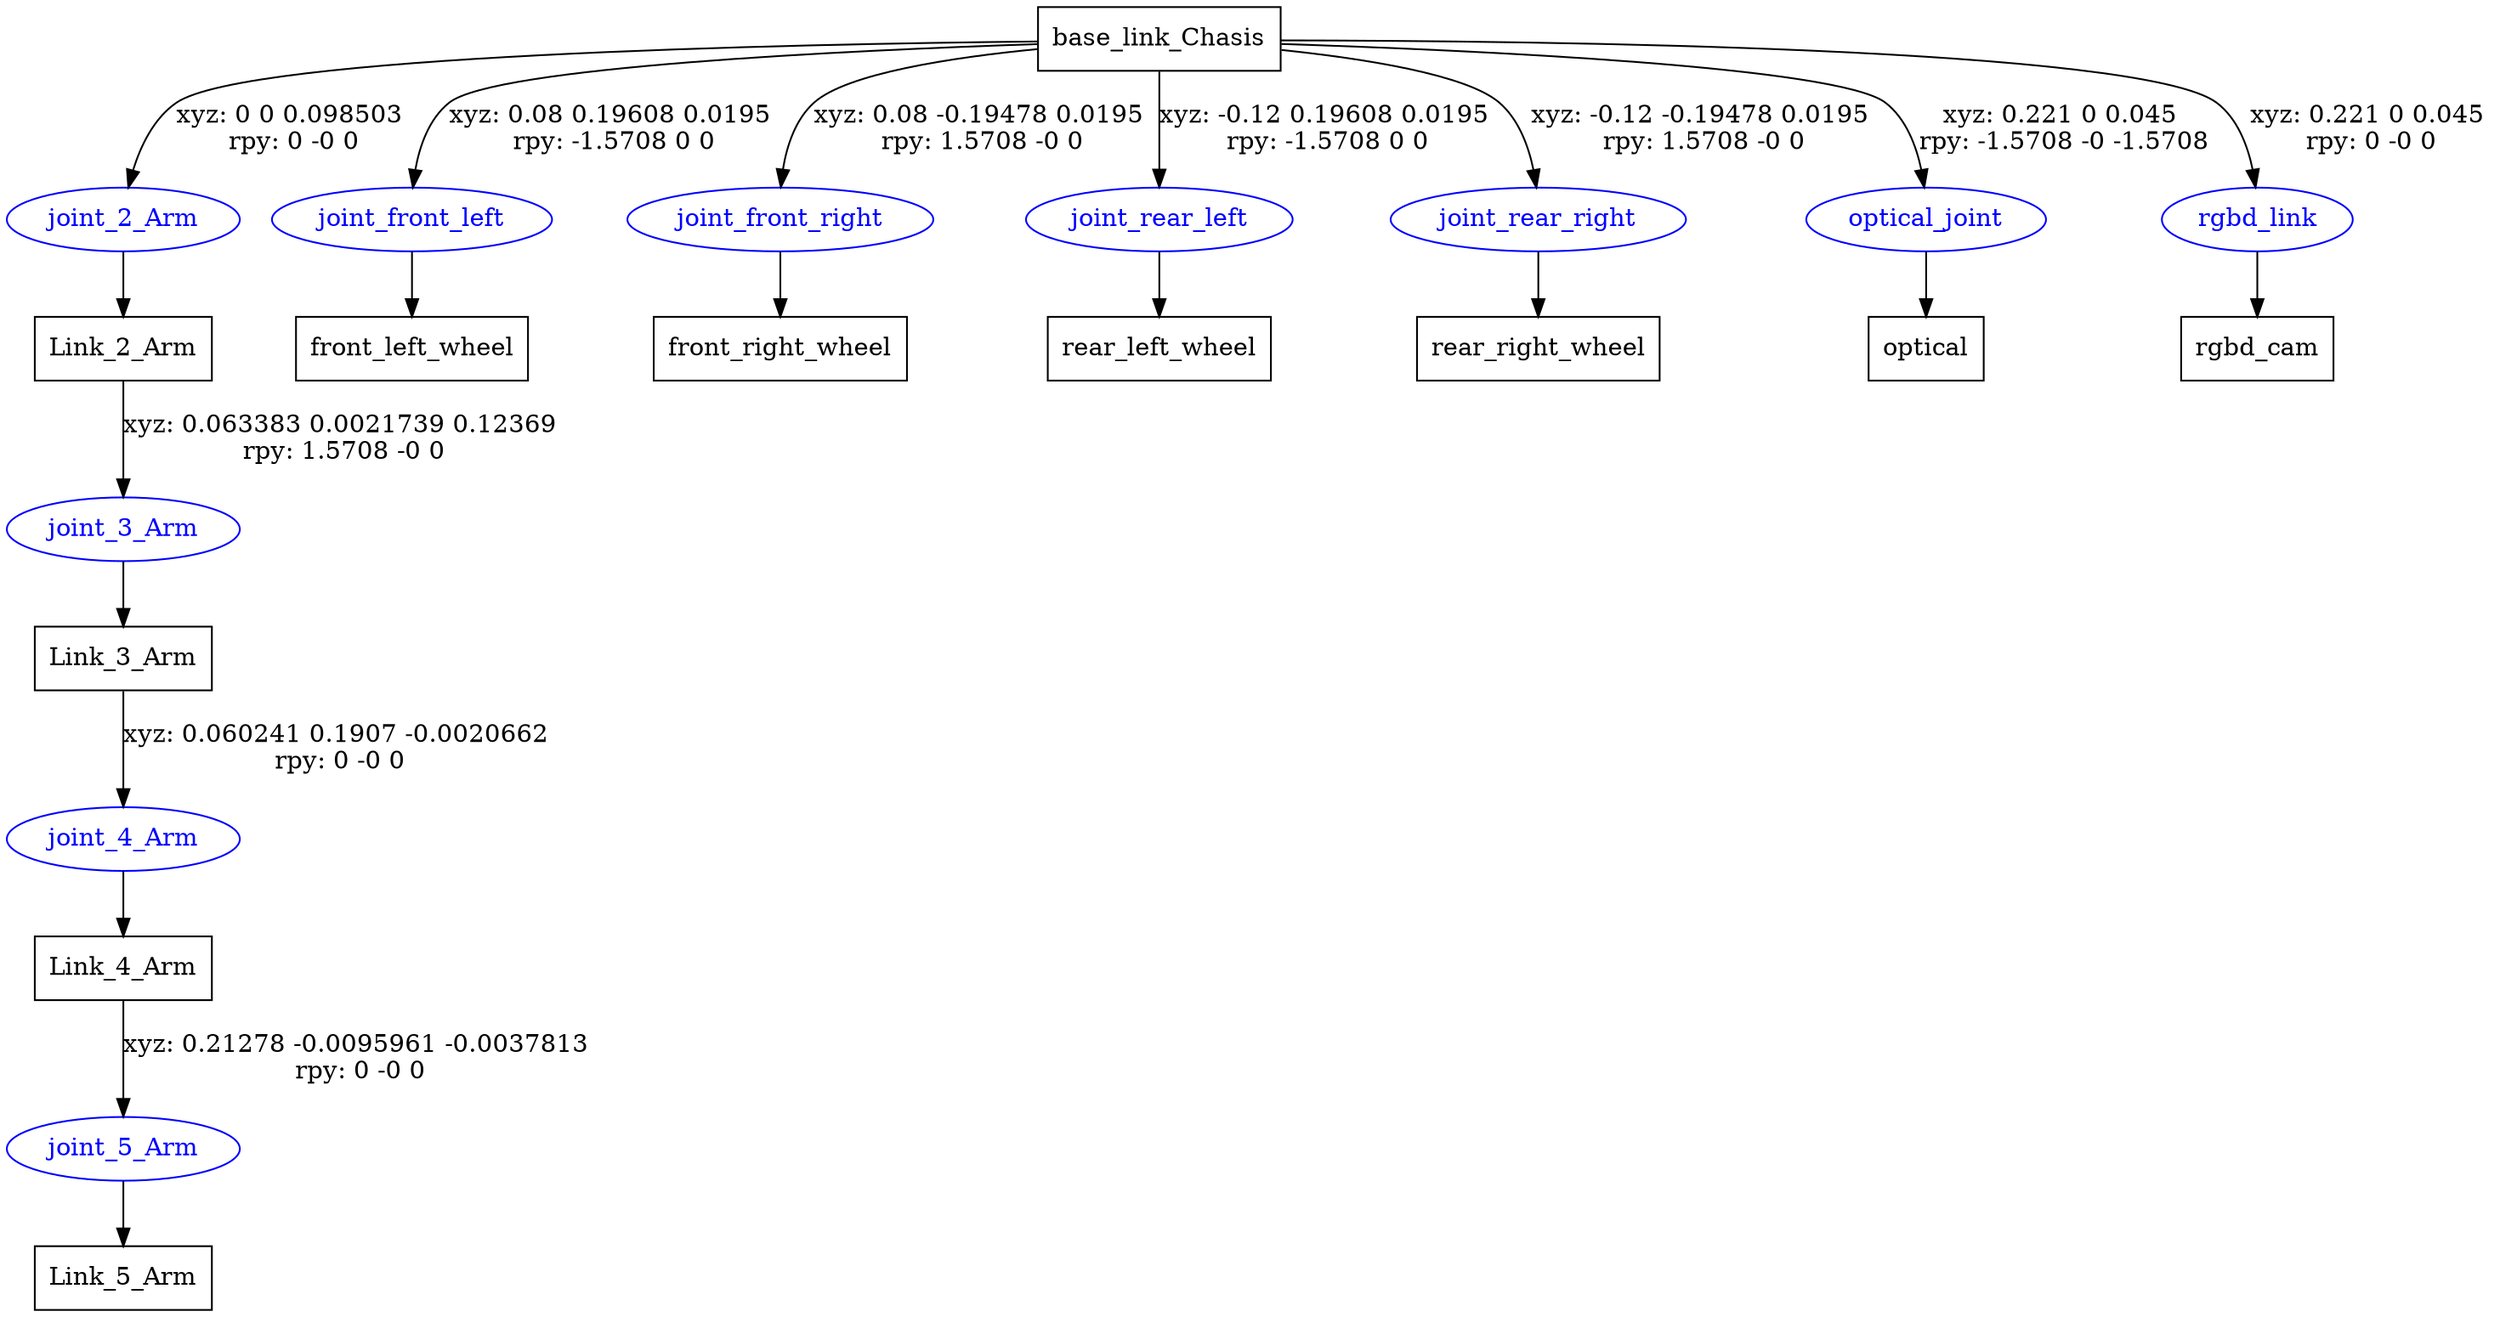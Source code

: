 digraph G {
node [shape=box];
"base_link_Chasis" [label="base_link_Chasis"];
"Link_2_Arm" [label="Link_2_Arm"];
"Link_3_Arm" [label="Link_3_Arm"];
"Link_4_Arm" [label="Link_4_Arm"];
"Link_5_Arm" [label="Link_5_Arm"];
"front_left_wheel" [label="front_left_wheel"];
"front_right_wheel" [label="front_right_wheel"];
"rear_left_wheel" [label="rear_left_wheel"];
"rear_right_wheel" [label="rear_right_wheel"];
"optical" [label="optical"];
"rgbd_cam" [label="rgbd_cam"];
node [shape=ellipse, color=blue, fontcolor=blue];
"base_link_Chasis" -> "joint_2_Arm" [label="xyz: 0 0 0.098503 \nrpy: 0 -0 0"]
"joint_2_Arm" -> "Link_2_Arm"
"Link_2_Arm" -> "joint_3_Arm" [label="xyz: 0.063383 0.0021739 0.12369 \nrpy: 1.5708 -0 0"]
"joint_3_Arm" -> "Link_3_Arm"
"Link_3_Arm" -> "joint_4_Arm" [label="xyz: 0.060241 0.1907 -0.0020662 \nrpy: 0 -0 0"]
"joint_4_Arm" -> "Link_4_Arm"
"Link_4_Arm" -> "joint_5_Arm" [label="xyz: 0.21278 -0.0095961 -0.0037813 \nrpy: 0 -0 0"]
"joint_5_Arm" -> "Link_5_Arm"
"base_link_Chasis" -> "joint_front_left" [label="xyz: 0.08 0.19608 0.0195 \nrpy: -1.5708 0 0"]
"joint_front_left" -> "front_left_wheel"
"base_link_Chasis" -> "joint_front_right" [label="xyz: 0.08 -0.19478 0.0195 \nrpy: 1.5708 -0 0"]
"joint_front_right" -> "front_right_wheel"
"base_link_Chasis" -> "joint_rear_left" [label="xyz: -0.12 0.19608 0.0195 \nrpy: -1.5708 0 0"]
"joint_rear_left" -> "rear_left_wheel"
"base_link_Chasis" -> "joint_rear_right" [label="xyz: -0.12 -0.19478 0.0195 \nrpy: 1.5708 -0 0"]
"joint_rear_right" -> "rear_right_wheel"
"base_link_Chasis" -> "optical_joint" [label="xyz: 0.221 0 0.045 \nrpy: -1.5708 -0 -1.5708"]
"optical_joint" -> "optical"
"base_link_Chasis" -> "rgbd_link" [label="xyz: 0.221 0 0.045 \nrpy: 0 -0 0"]
"rgbd_link" -> "rgbd_cam"
}
